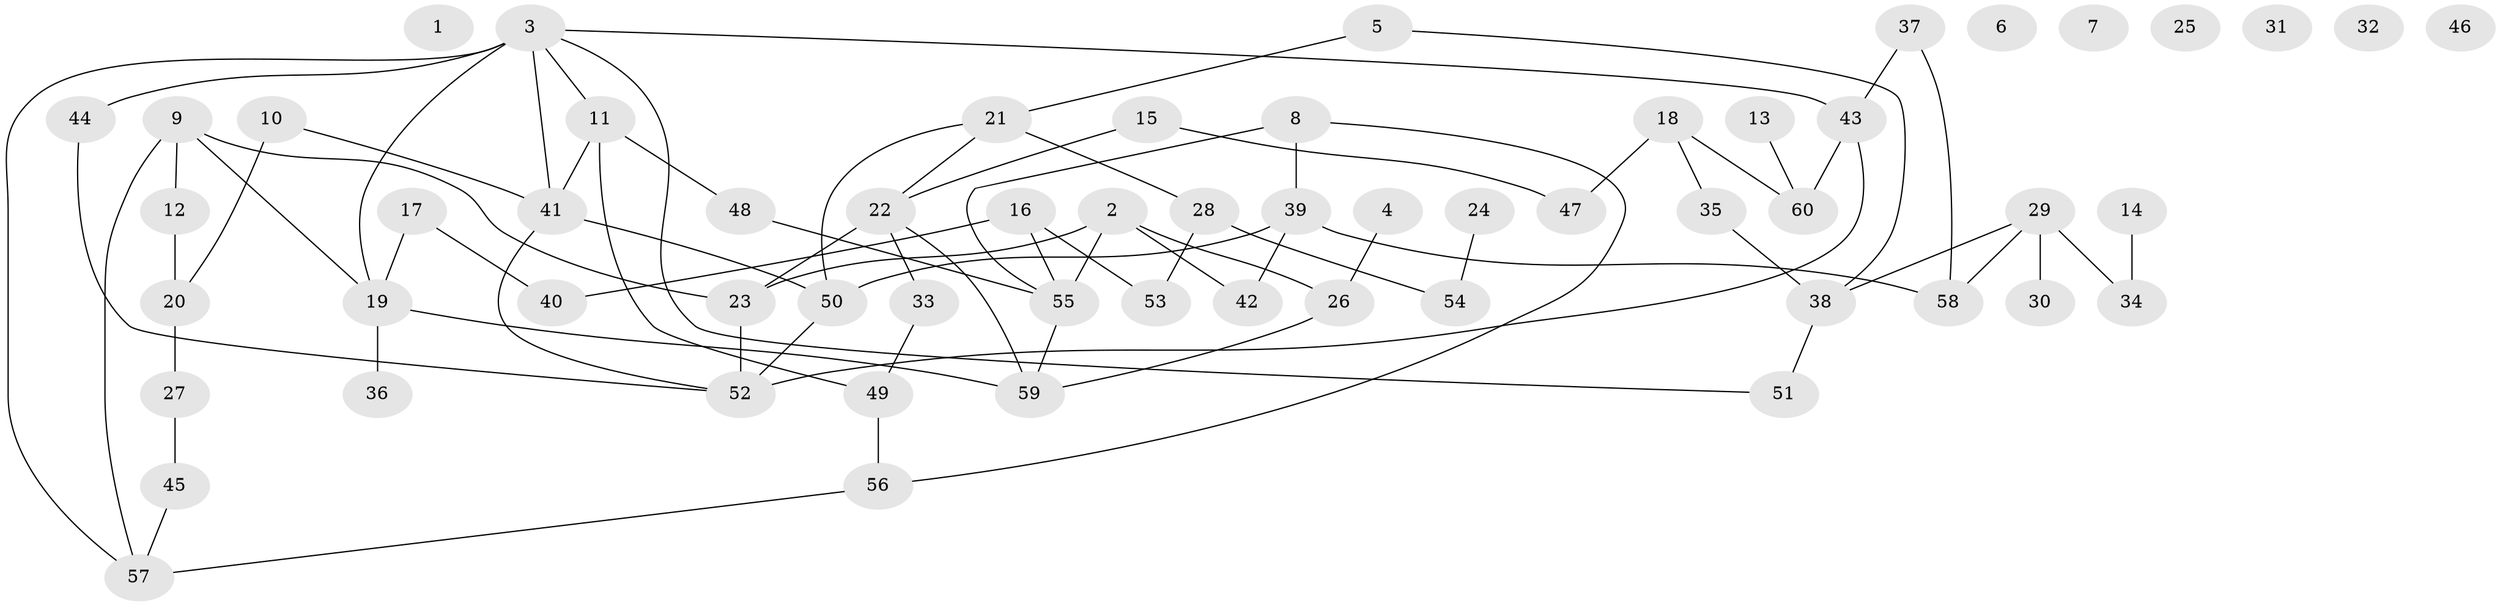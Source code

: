 // coarse degree distribution, {0: 0.175, 5: 0.05, 7: 0.05, 1: 0.125, 4: 0.225, 6: 0.075, 2: 0.175, 3: 0.125}
// Generated by graph-tools (version 1.1) at 2025/41/03/06/25 10:41:20]
// undirected, 60 vertices, 77 edges
graph export_dot {
graph [start="1"]
  node [color=gray90,style=filled];
  1;
  2;
  3;
  4;
  5;
  6;
  7;
  8;
  9;
  10;
  11;
  12;
  13;
  14;
  15;
  16;
  17;
  18;
  19;
  20;
  21;
  22;
  23;
  24;
  25;
  26;
  27;
  28;
  29;
  30;
  31;
  32;
  33;
  34;
  35;
  36;
  37;
  38;
  39;
  40;
  41;
  42;
  43;
  44;
  45;
  46;
  47;
  48;
  49;
  50;
  51;
  52;
  53;
  54;
  55;
  56;
  57;
  58;
  59;
  60;
  2 -- 23;
  2 -- 26;
  2 -- 42;
  2 -- 55;
  3 -- 11;
  3 -- 19;
  3 -- 41;
  3 -- 43;
  3 -- 44;
  3 -- 51;
  3 -- 57;
  4 -- 26;
  5 -- 21;
  5 -- 38;
  8 -- 39;
  8 -- 55;
  8 -- 56;
  9 -- 12;
  9 -- 19;
  9 -- 23;
  9 -- 57;
  10 -- 20;
  10 -- 41;
  11 -- 41;
  11 -- 48;
  11 -- 49;
  12 -- 20;
  13 -- 60;
  14 -- 34;
  15 -- 22;
  15 -- 47;
  16 -- 40;
  16 -- 53;
  16 -- 55;
  17 -- 19;
  17 -- 40;
  18 -- 35;
  18 -- 47;
  18 -- 60;
  19 -- 36;
  19 -- 59;
  20 -- 27;
  21 -- 22;
  21 -- 28;
  21 -- 50;
  22 -- 23;
  22 -- 33;
  22 -- 59;
  23 -- 52;
  24 -- 54;
  26 -- 59;
  27 -- 45;
  28 -- 53;
  28 -- 54;
  29 -- 30;
  29 -- 34;
  29 -- 38;
  29 -- 58;
  33 -- 49;
  35 -- 38;
  37 -- 43;
  37 -- 58;
  38 -- 51;
  39 -- 42;
  39 -- 50;
  39 -- 58;
  41 -- 50;
  41 -- 52;
  43 -- 52;
  43 -- 60;
  44 -- 52;
  45 -- 57;
  48 -- 55;
  49 -- 56;
  50 -- 52;
  55 -- 59;
  56 -- 57;
}
